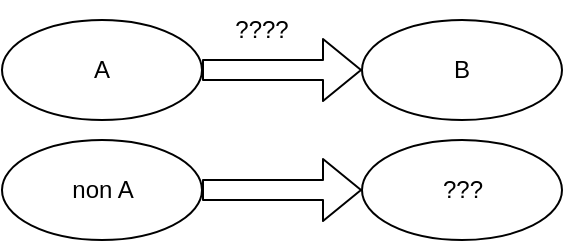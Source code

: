 <mxfile>
    <diagram id="50Wz9eJDv-3W9lBjdNp7" name="Page-1">
        <mxGraphModel dx="816" dy="645" grid="1" gridSize="10" guides="1" tooltips="1" connect="1" arrows="1" fold="1" page="1" pageScale="1" pageWidth="850" pageHeight="1100" math="0" shadow="0">
            <root>
                <mxCell id="0"/>
                <mxCell id="1" parent="0"/>
                <mxCell id="4" style="edgeStyle=none;html=1;exitX=1;exitY=0.5;exitDx=0;exitDy=0;entryX=0;entryY=0.5;entryDx=0;entryDy=0;shape=flexArrow;" edge="1" parent="1" source="2" target="3">
                    <mxGeometry relative="1" as="geometry"/>
                </mxCell>
                <mxCell id="2" value="A" style="ellipse;whiteSpace=wrap;html=1;" vertex="1" parent="1">
                    <mxGeometry x="40" y="40" width="100" height="50" as="geometry"/>
                </mxCell>
                <mxCell id="3" value="B" style="ellipse;whiteSpace=wrap;html=1;" vertex="1" parent="1">
                    <mxGeometry x="220" y="40" width="100" height="50" as="geometry"/>
                </mxCell>
                <mxCell id="5" style="edgeStyle=none;html=1;exitX=1;exitY=0.5;exitDx=0;exitDy=0;entryX=0;entryY=0.5;entryDx=0;entryDy=0;shape=flexArrow;" edge="1" parent="1" source="6" target="7">
                    <mxGeometry relative="1" as="geometry"/>
                </mxCell>
                <mxCell id="6" value="non A" style="ellipse;html=1;" vertex="1" parent="1">
                    <mxGeometry x="40" y="100" width="100" height="50" as="geometry"/>
                </mxCell>
                <mxCell id="7" value="???" style="ellipse;html=1;" vertex="1" parent="1">
                    <mxGeometry x="220" y="100" width="100" height="50" as="geometry"/>
                </mxCell>
                <mxCell id="8" value="????" style="text;strokeColor=none;align=center;fillColor=none;html=1;verticalAlign=middle;whiteSpace=wrap;rounded=0;" vertex="1" parent="1">
                    <mxGeometry x="140" y="30" width="60" height="30" as="geometry"/>
                </mxCell>
            </root>
        </mxGraphModel>
    </diagram>
</mxfile>